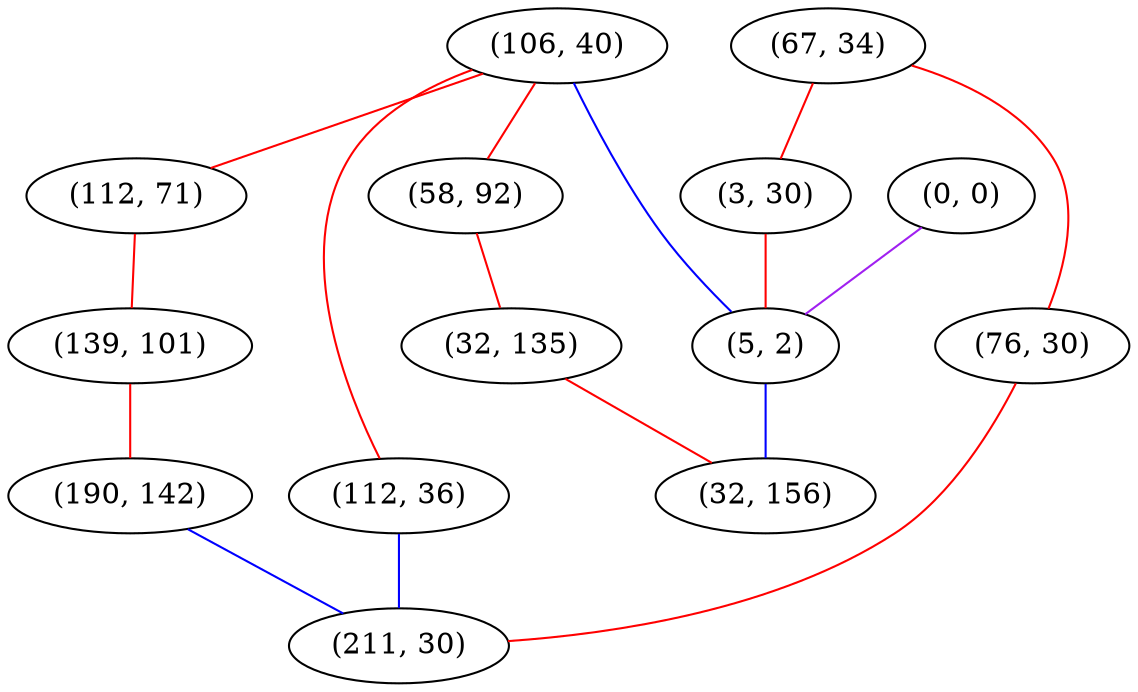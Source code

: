 graph "" {
"(106, 40)";
"(67, 34)";
"(112, 71)";
"(112, 36)";
"(139, 101)";
"(190, 142)";
"(58, 92)";
"(3, 30)";
"(0, 0)";
"(76, 30)";
"(32, 135)";
"(5, 2)";
"(211, 30)";
"(32, 156)";
"(106, 40)" -- "(5, 2)"  [color=blue, key=0, weight=3];
"(106, 40)" -- "(58, 92)"  [color=red, key=0, weight=1];
"(106, 40)" -- "(112, 71)"  [color=red, key=0, weight=1];
"(106, 40)" -- "(112, 36)"  [color=red, key=0, weight=1];
"(67, 34)" -- "(76, 30)"  [color=red, key=0, weight=1];
"(67, 34)" -- "(3, 30)"  [color=red, key=0, weight=1];
"(112, 71)" -- "(139, 101)"  [color=red, key=0, weight=1];
"(112, 36)" -- "(211, 30)"  [color=blue, key=0, weight=3];
"(139, 101)" -- "(190, 142)"  [color=red, key=0, weight=1];
"(190, 142)" -- "(211, 30)"  [color=blue, key=0, weight=3];
"(58, 92)" -- "(32, 135)"  [color=red, key=0, weight=1];
"(3, 30)" -- "(5, 2)"  [color=red, key=0, weight=1];
"(0, 0)" -- "(5, 2)"  [color=purple, key=0, weight=4];
"(76, 30)" -- "(211, 30)"  [color=red, key=0, weight=1];
"(32, 135)" -- "(32, 156)"  [color=red, key=0, weight=1];
"(5, 2)" -- "(32, 156)"  [color=blue, key=0, weight=3];
}
